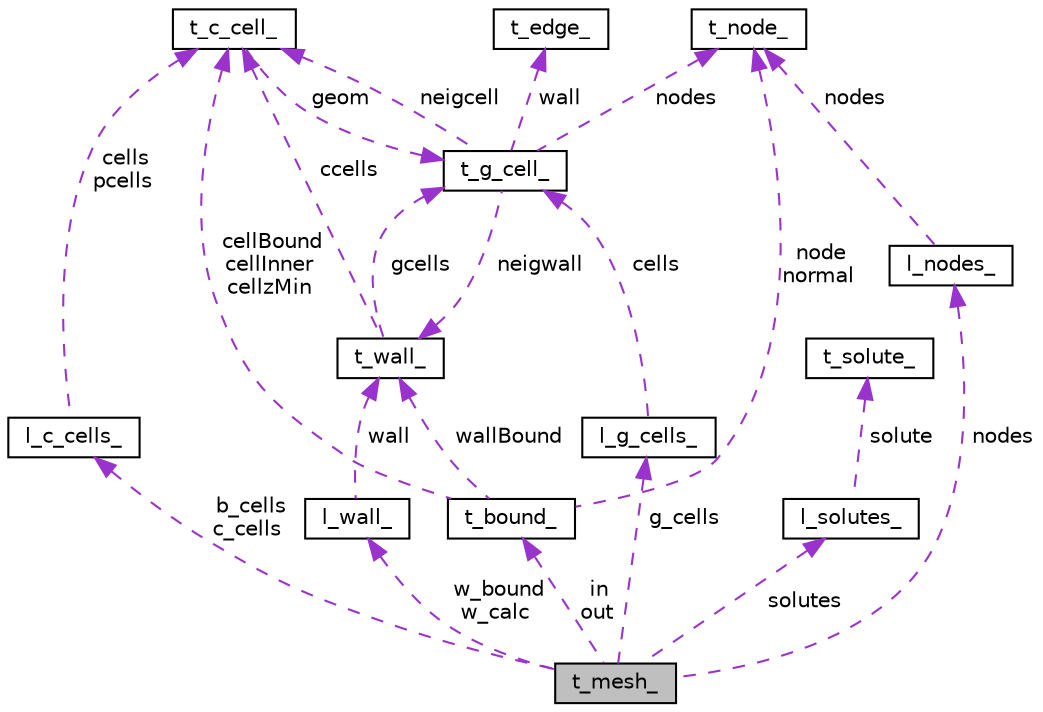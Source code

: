 digraph "t_mesh_"
{
 // LATEX_PDF_SIZE
  edge [fontname="Helvetica",fontsize="10",labelfontname="Helvetica",labelfontsize="10"];
  node [fontname="Helvetica",fontsize="10",shape=record];
  Node1 [label="t_mesh_",height=0.2,width=0.4,color="black", fillcolor="grey75", style="filled", fontcolor="black",tooltip="Geometrical mesh and flow data."];
  Node2 -> Node1 [dir="back",color="darkorchid3",fontsize="10",style="dashed",label=" in\nout" ,fontname="Helvetica"];
  Node2 [label="t_bound_",height=0.2,width=0.4,color="black", fillcolor="white", style="filled",URL="$structt__bound__.html",tooltip="Open boundary geometry and flow conditions."];
  Node3 -> Node2 [dir="back",color="darkorchid3",fontsize="10",style="dashed",label=" cellBound\ncellInner\ncellzMin" ,fontname="Helvetica"];
  Node3 [label="t_c_cell_",height=0.2,width=0.4,color="black", fillcolor="white", style="filled",URL="$structt__c__cell__.html",tooltip="Calculus cells: flow variables in cells."];
  Node4 -> Node3 [dir="back",color="darkorchid3",fontsize="10",style="dashed",label=" geom" ,fontname="Helvetica"];
  Node4 [label="t_g_cell_",height=0.2,width=0.4,color="black", fillcolor="white", style="filled",URL="$structt__g__cell__.html",tooltip="Geometry cells: mesh characteristics in cells."];
  Node3 -> Node4 [dir="back",color="darkorchid3",fontsize="10",style="dashed",label=" neigcell" ,fontname="Helvetica"];
  Node5 -> Node4 [dir="back",color="darkorchid3",fontsize="10",style="dashed",label=" wall" ,fontname="Helvetica"];
  Node5 [label="t_edge_",height=0.2,width=0.4,color="black", fillcolor="white", style="filled",URL="$structt__edge__.html",tooltip="Geometrical edges for mesh topology construction."];
  Node6 -> Node4 [dir="back",color="darkorchid3",fontsize="10",style="dashed",label=" neigwall" ,fontname="Helvetica"];
  Node6 [label="t_wall_",height=0.2,width=0.4,color="black", fillcolor="white", style="filled",URL="$structt__wall__.html",tooltip="Wall characteristics for computation."];
  Node3 -> Node6 [dir="back",color="darkorchid3",fontsize="10",style="dashed",label=" ccells" ,fontname="Helvetica"];
  Node4 -> Node6 [dir="back",color="darkorchid3",fontsize="10",style="dashed",label=" gcells" ,fontname="Helvetica"];
  Node7 -> Node4 [dir="back",color="darkorchid3",fontsize="10",style="dashed",label=" nodes" ,fontname="Helvetica"];
  Node7 [label="t_node_",height=0.2,width=0.4,color="black", fillcolor="white", style="filled",URL="$structt__node__.html",tooltip="Geometry mesh node."];
  Node6 -> Node2 [dir="back",color="darkorchid3",fontsize="10",style="dashed",label=" wallBound" ,fontname="Helvetica"];
  Node7 -> Node2 [dir="back",color="darkorchid3",fontsize="10",style="dashed",label=" node\nnormal" ,fontname="Helvetica"];
  Node8 -> Node1 [dir="back",color="darkorchid3",fontsize="10",style="dashed",label=" g_cells" ,fontname="Helvetica"];
  Node8 [label="l_g_cells_",height=0.2,width=0.4,color="black", fillcolor="white", style="filled",URL="$structl__g__cells__.html",tooltip="List of geometry cells t_g_cell_."];
  Node4 -> Node8 [dir="back",color="darkorchid3",fontsize="10",style="dashed",label=" cells" ,fontname="Helvetica"];
  Node9 -> Node1 [dir="back",color="darkorchid3",fontsize="10",style="dashed",label=" b_cells\nc_cells" ,fontname="Helvetica"];
  Node9 [label="l_c_cells_",height=0.2,width=0.4,color="black", fillcolor="white", style="filled",URL="$structl__c__cells__.html",tooltip="List of calculus cells t_c_cell_."];
  Node3 -> Node9 [dir="back",color="darkorchid3",fontsize="10",style="dashed",label=" cells\npcells" ,fontname="Helvetica"];
  Node10 -> Node1 [dir="back",color="darkorchid3",fontsize="10",style="dashed",label=" solutes" ,fontname="Helvetica"];
  Node10 [label="l_solutes_",height=0.2,width=0.4,color="black", fillcolor="white", style="filled",URL="$structl__solutes__.html",tooltip="List of passive solutes."];
  Node11 -> Node10 [dir="back",color="darkorchid3",fontsize="10",style="dashed",label=" solute" ,fontname="Helvetica"];
  Node11 [label="t_solute_",height=0.2,width=0.4,color="black", fillcolor="white", style="filled",URL="$structt__solute__.html",tooltip="Passive solute."];
  Node12 -> Node1 [dir="back",color="darkorchid3",fontsize="10",style="dashed",label=" nodes" ,fontname="Helvetica"];
  Node12 [label="l_nodes_",height=0.2,width=0.4,color="black", fillcolor="white", style="filled",URL="$structl__nodes__.html",tooltip="List of geometry nodes t_node_."];
  Node7 -> Node12 [dir="back",color="darkorchid3",fontsize="10",style="dashed",label=" nodes" ,fontname="Helvetica"];
  Node13 -> Node1 [dir="back",color="darkorchid3",fontsize="10",style="dashed",label=" w_bound\nw_calc" ,fontname="Helvetica"];
  Node13 [label="l_wall_",height=0.2,width=0.4,color="black", fillcolor="white", style="filled",URL="$structl__wall__.html",tooltip="List of walls for computation t_wall_."];
  Node6 -> Node13 [dir="back",color="darkorchid3",fontsize="10",style="dashed",label=" wall" ,fontname="Helvetica"];
}
